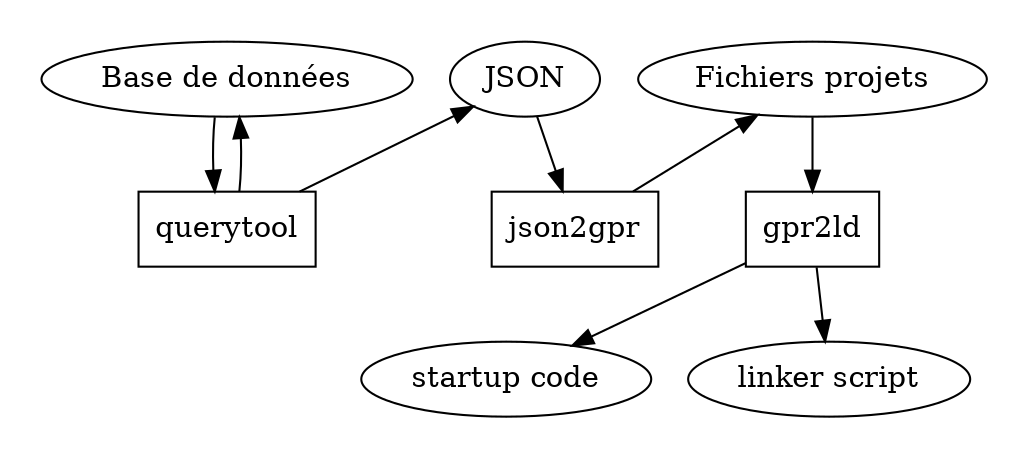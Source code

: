 digraph Plan {
	graph [dpi = 100];

	json projectfiles database

	gpr2ld json2gpr querytool

	startup [label = "startup code"]
	ldscript [label = "linker script"]

	subgraph cluster_tool {
		penwidth=0;
		labelloc="t";

		{rank = same; querytool; json2gpr; gpr2ld;}
		{rank = same; database; projectfiles; json;}

		database -> querytool
		querytool -> database
		querytool -> json
		json -> json2gpr
		json2gpr -> projectfiles
		projectfiles -> gpr2ld

		gpr2ld -> startup
		gpr2ld -> ldscript

	}
	projectfiles [label = "Fichiers projets"]
	database [label = "Base de données"]
	querytool [shape = box]
	gpr2ld [shape = box]
	json2gpr [shape = box]
	json [label = "JSON"]
}
